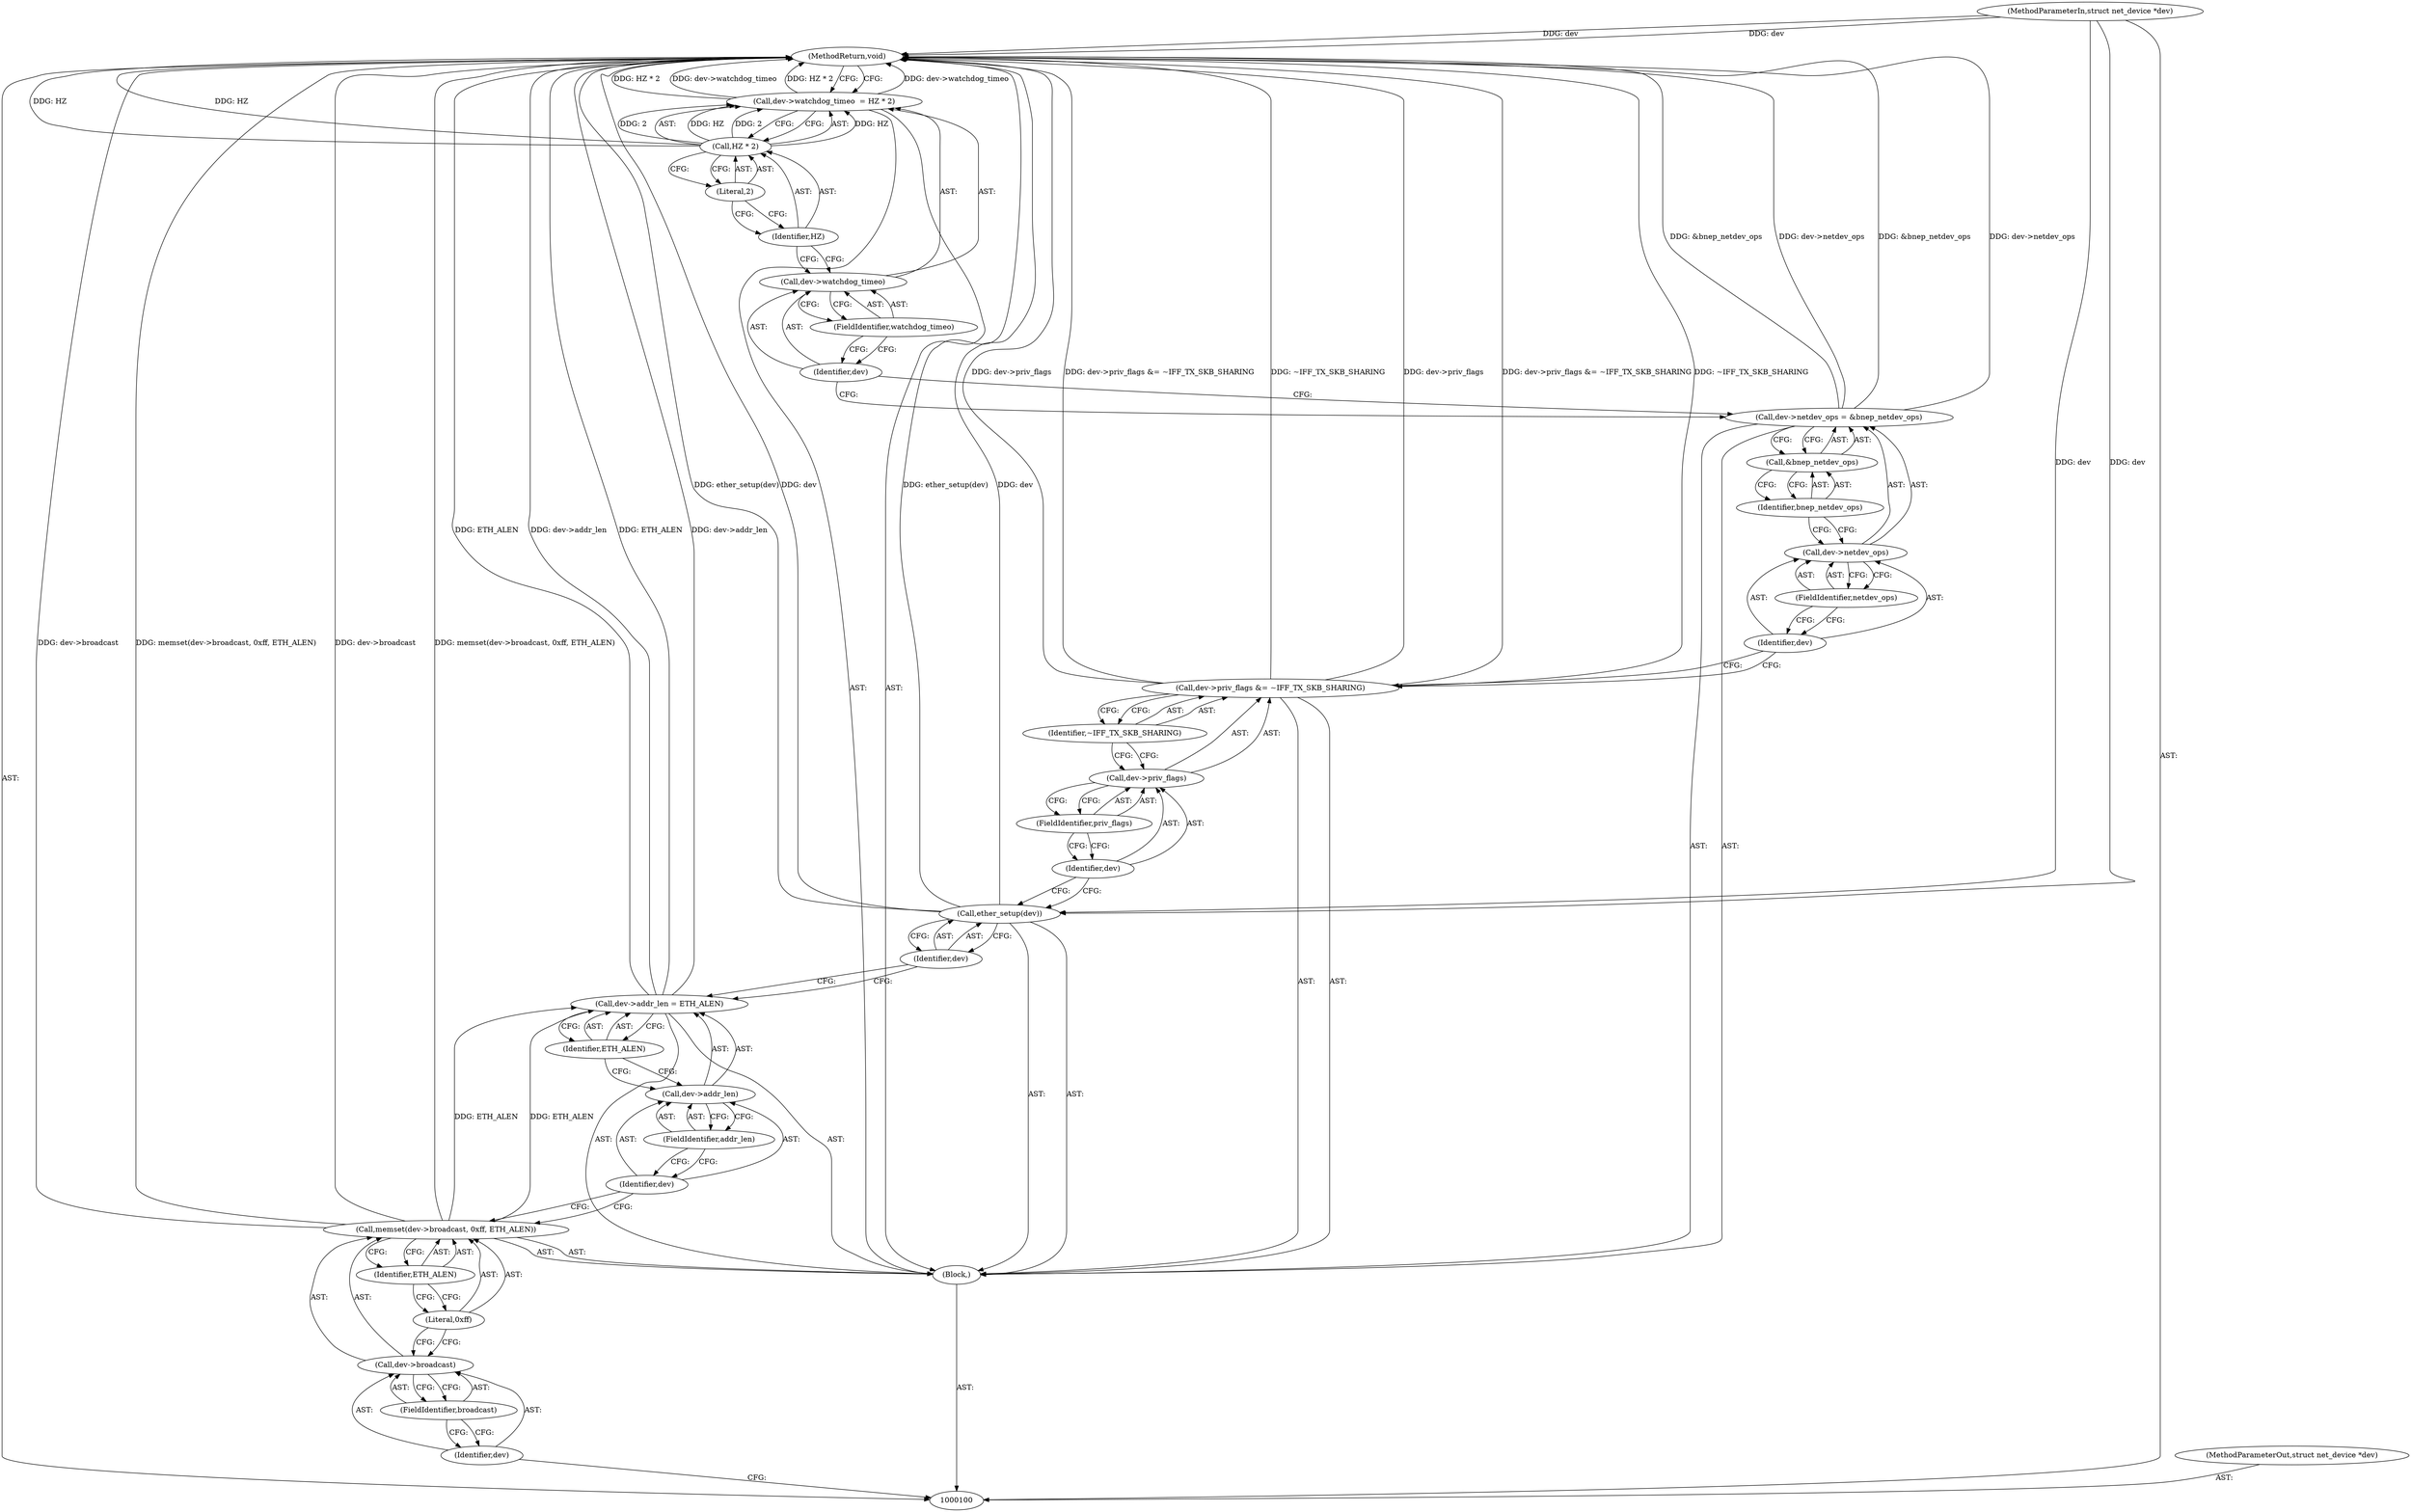 digraph "0_linux_550fd08c2cebad61c548def135f67aba284c6162_11" {
"1000134" [label="(MethodReturn,void)"];
"1000101" [label="(MethodParameterIn,struct net_device *dev)"];
"1000175" [label="(MethodParameterOut,struct net_device *dev)"];
"1000127" [label="(Call,dev->watchdog_timeo  = HZ * 2)"];
"1000128" [label="(Call,dev->watchdog_timeo)"];
"1000129" [label="(Identifier,dev)"];
"1000131" [label="(Call,HZ * 2)"];
"1000132" [label="(Identifier,HZ)"];
"1000133" [label="(Literal,2)"];
"1000130" [label="(FieldIdentifier,watchdog_timeo)"];
"1000102" [label="(Block,)"];
"1000103" [label="(Call,memset(dev->broadcast, 0xff, ETH_ALEN))"];
"1000106" [label="(FieldIdentifier,broadcast)"];
"1000107" [label="(Literal,0xff)"];
"1000108" [label="(Identifier,ETH_ALEN)"];
"1000104" [label="(Call,dev->broadcast)"];
"1000105" [label="(Identifier,dev)"];
"1000113" [label="(Identifier,ETH_ALEN)"];
"1000109" [label="(Call,dev->addr_len = ETH_ALEN)"];
"1000110" [label="(Call,dev->addr_len)"];
"1000111" [label="(Identifier,dev)"];
"1000112" [label="(FieldIdentifier,addr_len)"];
"1000115" [label="(Identifier,dev)"];
"1000114" [label="(Call,ether_setup(dev))"];
"1000116" [label="(Call,dev->priv_flags &= ~IFF_TX_SKB_SHARING)"];
"1000117" [label="(Call,dev->priv_flags)"];
"1000118" [label="(Identifier,dev)"];
"1000120" [label="(Identifier,~IFF_TX_SKB_SHARING)"];
"1000119" [label="(FieldIdentifier,priv_flags)"];
"1000121" [label="(Call,dev->netdev_ops = &bnep_netdev_ops)"];
"1000122" [label="(Call,dev->netdev_ops)"];
"1000123" [label="(Identifier,dev)"];
"1000125" [label="(Call,&bnep_netdev_ops)"];
"1000126" [label="(Identifier,bnep_netdev_ops)"];
"1000124" [label="(FieldIdentifier,netdev_ops)"];
"1000134" -> "1000100"  [label="AST: "];
"1000134" -> "1000127"  [label="CFG: "];
"1000116" -> "1000134"  [label="DDG: dev->priv_flags"];
"1000116" -> "1000134"  [label="DDG: dev->priv_flags &= ~IFF_TX_SKB_SHARING"];
"1000116" -> "1000134"  [label="DDG: ~IFF_TX_SKB_SHARING"];
"1000121" -> "1000134"  [label="DDG: &bnep_netdev_ops"];
"1000121" -> "1000134"  [label="DDG: dev->netdev_ops"];
"1000103" -> "1000134"  [label="DDG: dev->broadcast"];
"1000103" -> "1000134"  [label="DDG: memset(dev->broadcast, 0xff, ETH_ALEN)"];
"1000114" -> "1000134"  [label="DDG: ether_setup(dev)"];
"1000114" -> "1000134"  [label="DDG: dev"];
"1000131" -> "1000134"  [label="DDG: HZ"];
"1000127" -> "1000134"  [label="DDG: dev->watchdog_timeo"];
"1000127" -> "1000134"  [label="DDG: HZ * 2"];
"1000109" -> "1000134"  [label="DDG: ETH_ALEN"];
"1000109" -> "1000134"  [label="DDG: dev->addr_len"];
"1000101" -> "1000134"  [label="DDG: dev"];
"1000101" -> "1000100"  [label="AST: "];
"1000101" -> "1000134"  [label="DDG: dev"];
"1000101" -> "1000114"  [label="DDG: dev"];
"1000175" -> "1000100"  [label="AST: "];
"1000127" -> "1000102"  [label="AST: "];
"1000127" -> "1000131"  [label="CFG: "];
"1000128" -> "1000127"  [label="AST: "];
"1000131" -> "1000127"  [label="AST: "];
"1000134" -> "1000127"  [label="CFG: "];
"1000127" -> "1000134"  [label="DDG: dev->watchdog_timeo"];
"1000127" -> "1000134"  [label="DDG: HZ * 2"];
"1000131" -> "1000127"  [label="DDG: HZ"];
"1000131" -> "1000127"  [label="DDG: 2"];
"1000128" -> "1000127"  [label="AST: "];
"1000128" -> "1000130"  [label="CFG: "];
"1000129" -> "1000128"  [label="AST: "];
"1000130" -> "1000128"  [label="AST: "];
"1000132" -> "1000128"  [label="CFG: "];
"1000129" -> "1000128"  [label="AST: "];
"1000129" -> "1000121"  [label="CFG: "];
"1000130" -> "1000129"  [label="CFG: "];
"1000131" -> "1000127"  [label="AST: "];
"1000131" -> "1000133"  [label="CFG: "];
"1000132" -> "1000131"  [label="AST: "];
"1000133" -> "1000131"  [label="AST: "];
"1000127" -> "1000131"  [label="CFG: "];
"1000131" -> "1000134"  [label="DDG: HZ"];
"1000131" -> "1000127"  [label="DDG: HZ"];
"1000131" -> "1000127"  [label="DDG: 2"];
"1000132" -> "1000131"  [label="AST: "];
"1000132" -> "1000128"  [label="CFG: "];
"1000133" -> "1000132"  [label="CFG: "];
"1000133" -> "1000131"  [label="AST: "];
"1000133" -> "1000132"  [label="CFG: "];
"1000131" -> "1000133"  [label="CFG: "];
"1000130" -> "1000128"  [label="AST: "];
"1000130" -> "1000129"  [label="CFG: "];
"1000128" -> "1000130"  [label="CFG: "];
"1000102" -> "1000100"  [label="AST: "];
"1000103" -> "1000102"  [label="AST: "];
"1000109" -> "1000102"  [label="AST: "];
"1000114" -> "1000102"  [label="AST: "];
"1000116" -> "1000102"  [label="AST: "];
"1000121" -> "1000102"  [label="AST: "];
"1000127" -> "1000102"  [label="AST: "];
"1000103" -> "1000102"  [label="AST: "];
"1000103" -> "1000108"  [label="CFG: "];
"1000104" -> "1000103"  [label="AST: "];
"1000107" -> "1000103"  [label="AST: "];
"1000108" -> "1000103"  [label="AST: "];
"1000111" -> "1000103"  [label="CFG: "];
"1000103" -> "1000134"  [label="DDG: dev->broadcast"];
"1000103" -> "1000134"  [label="DDG: memset(dev->broadcast, 0xff, ETH_ALEN)"];
"1000103" -> "1000109"  [label="DDG: ETH_ALEN"];
"1000106" -> "1000104"  [label="AST: "];
"1000106" -> "1000105"  [label="CFG: "];
"1000104" -> "1000106"  [label="CFG: "];
"1000107" -> "1000103"  [label="AST: "];
"1000107" -> "1000104"  [label="CFG: "];
"1000108" -> "1000107"  [label="CFG: "];
"1000108" -> "1000103"  [label="AST: "];
"1000108" -> "1000107"  [label="CFG: "];
"1000103" -> "1000108"  [label="CFG: "];
"1000104" -> "1000103"  [label="AST: "];
"1000104" -> "1000106"  [label="CFG: "];
"1000105" -> "1000104"  [label="AST: "];
"1000106" -> "1000104"  [label="AST: "];
"1000107" -> "1000104"  [label="CFG: "];
"1000105" -> "1000104"  [label="AST: "];
"1000105" -> "1000100"  [label="CFG: "];
"1000106" -> "1000105"  [label="CFG: "];
"1000113" -> "1000109"  [label="AST: "];
"1000113" -> "1000110"  [label="CFG: "];
"1000109" -> "1000113"  [label="CFG: "];
"1000109" -> "1000102"  [label="AST: "];
"1000109" -> "1000113"  [label="CFG: "];
"1000110" -> "1000109"  [label="AST: "];
"1000113" -> "1000109"  [label="AST: "];
"1000115" -> "1000109"  [label="CFG: "];
"1000109" -> "1000134"  [label="DDG: ETH_ALEN"];
"1000109" -> "1000134"  [label="DDG: dev->addr_len"];
"1000103" -> "1000109"  [label="DDG: ETH_ALEN"];
"1000110" -> "1000109"  [label="AST: "];
"1000110" -> "1000112"  [label="CFG: "];
"1000111" -> "1000110"  [label="AST: "];
"1000112" -> "1000110"  [label="AST: "];
"1000113" -> "1000110"  [label="CFG: "];
"1000111" -> "1000110"  [label="AST: "];
"1000111" -> "1000103"  [label="CFG: "];
"1000112" -> "1000111"  [label="CFG: "];
"1000112" -> "1000110"  [label="AST: "];
"1000112" -> "1000111"  [label="CFG: "];
"1000110" -> "1000112"  [label="CFG: "];
"1000115" -> "1000114"  [label="AST: "];
"1000115" -> "1000109"  [label="CFG: "];
"1000114" -> "1000115"  [label="CFG: "];
"1000114" -> "1000102"  [label="AST: "];
"1000114" -> "1000115"  [label="CFG: "];
"1000115" -> "1000114"  [label="AST: "];
"1000118" -> "1000114"  [label="CFG: "];
"1000114" -> "1000134"  [label="DDG: ether_setup(dev)"];
"1000114" -> "1000134"  [label="DDG: dev"];
"1000101" -> "1000114"  [label="DDG: dev"];
"1000116" -> "1000102"  [label="AST: "];
"1000116" -> "1000120"  [label="CFG: "];
"1000117" -> "1000116"  [label="AST: "];
"1000120" -> "1000116"  [label="AST: "];
"1000123" -> "1000116"  [label="CFG: "];
"1000116" -> "1000134"  [label="DDG: dev->priv_flags"];
"1000116" -> "1000134"  [label="DDG: dev->priv_flags &= ~IFF_TX_SKB_SHARING"];
"1000116" -> "1000134"  [label="DDG: ~IFF_TX_SKB_SHARING"];
"1000117" -> "1000116"  [label="AST: "];
"1000117" -> "1000119"  [label="CFG: "];
"1000118" -> "1000117"  [label="AST: "];
"1000119" -> "1000117"  [label="AST: "];
"1000120" -> "1000117"  [label="CFG: "];
"1000118" -> "1000117"  [label="AST: "];
"1000118" -> "1000114"  [label="CFG: "];
"1000119" -> "1000118"  [label="CFG: "];
"1000120" -> "1000116"  [label="AST: "];
"1000120" -> "1000117"  [label="CFG: "];
"1000116" -> "1000120"  [label="CFG: "];
"1000119" -> "1000117"  [label="AST: "];
"1000119" -> "1000118"  [label="CFG: "];
"1000117" -> "1000119"  [label="CFG: "];
"1000121" -> "1000102"  [label="AST: "];
"1000121" -> "1000125"  [label="CFG: "];
"1000122" -> "1000121"  [label="AST: "];
"1000125" -> "1000121"  [label="AST: "];
"1000129" -> "1000121"  [label="CFG: "];
"1000121" -> "1000134"  [label="DDG: &bnep_netdev_ops"];
"1000121" -> "1000134"  [label="DDG: dev->netdev_ops"];
"1000122" -> "1000121"  [label="AST: "];
"1000122" -> "1000124"  [label="CFG: "];
"1000123" -> "1000122"  [label="AST: "];
"1000124" -> "1000122"  [label="AST: "];
"1000126" -> "1000122"  [label="CFG: "];
"1000123" -> "1000122"  [label="AST: "];
"1000123" -> "1000116"  [label="CFG: "];
"1000124" -> "1000123"  [label="CFG: "];
"1000125" -> "1000121"  [label="AST: "];
"1000125" -> "1000126"  [label="CFG: "];
"1000126" -> "1000125"  [label="AST: "];
"1000121" -> "1000125"  [label="CFG: "];
"1000126" -> "1000125"  [label="AST: "];
"1000126" -> "1000122"  [label="CFG: "];
"1000125" -> "1000126"  [label="CFG: "];
"1000124" -> "1000122"  [label="AST: "];
"1000124" -> "1000123"  [label="CFG: "];
"1000122" -> "1000124"  [label="CFG: "];
}
